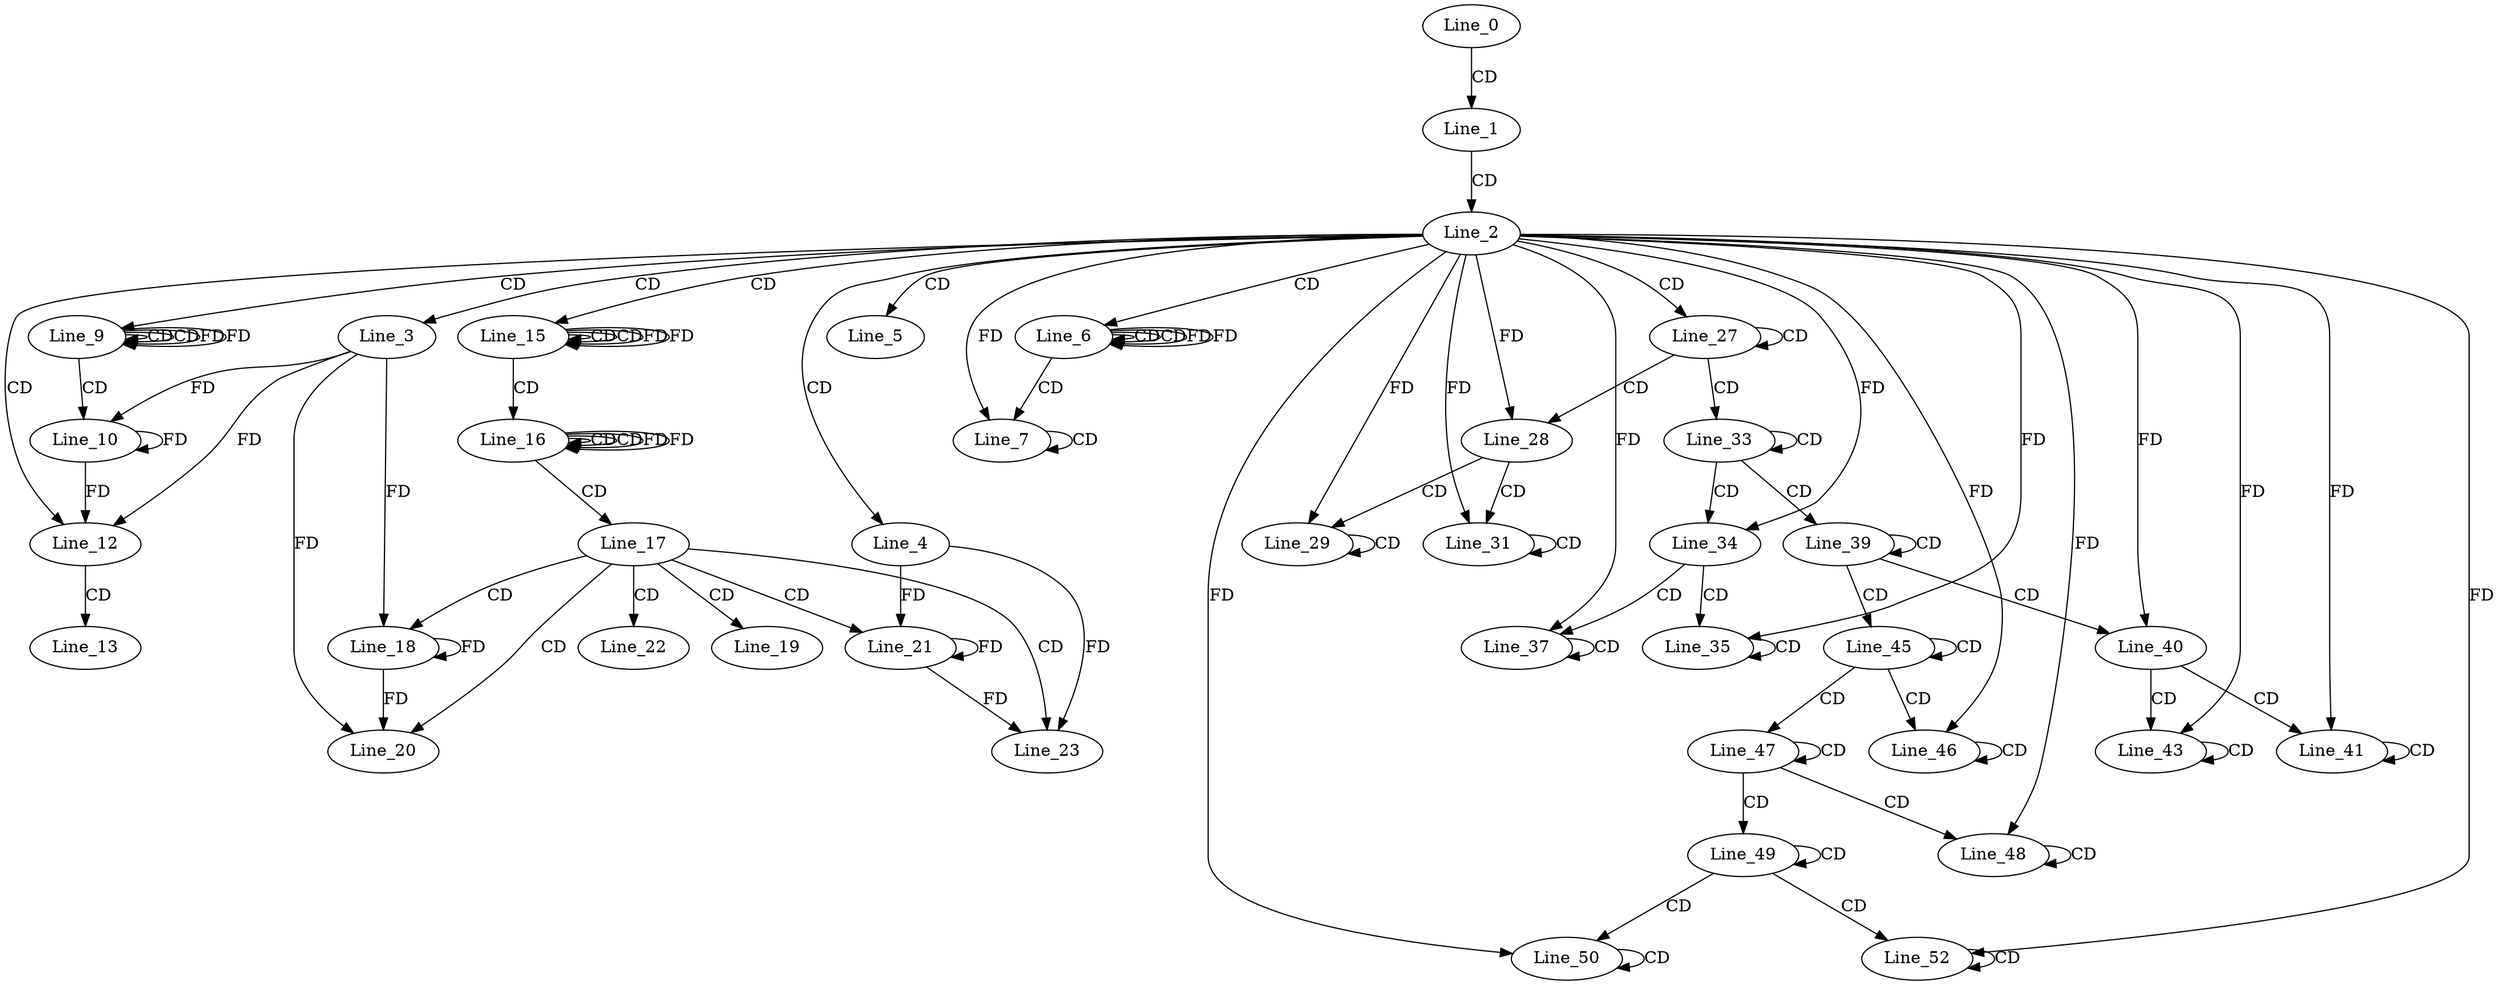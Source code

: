 digraph G {
  Line_0;
  Line_1;
  Line_2;
  Line_3;
  Line_4;
  Line_5;
  Line_6;
  Line_6;
  Line_6;
  Line_7;
  Line_7;
  Line_9;
  Line_9;
  Line_9;
  Line_10;
  Line_12;
  Line_13;
  Line_15;
  Line_15;
  Line_15;
  Line_16;
  Line_16;
  Line_16;
  Line_17;
  Line_18;
  Line_19;
  Line_20;
  Line_21;
  Line_22;
  Line_23;
  Line_27;
  Line_27;
  Line_28;
  Line_28;
  Line_29;
  Line_29;
  Line_29;
  Line_31;
  Line_31;
  Line_31;
  Line_33;
  Line_33;
  Line_34;
  Line_34;
  Line_35;
  Line_35;
  Line_35;
  Line_37;
  Line_37;
  Line_37;
  Line_39;
  Line_39;
  Line_40;
  Line_40;
  Line_41;
  Line_41;
  Line_41;
  Line_43;
  Line_43;
  Line_43;
  Line_45;
  Line_45;
  Line_46;
  Line_46;
  Line_46;
  Line_47;
  Line_47;
  Line_48;
  Line_48;
  Line_48;
  Line_49;
  Line_49;
  Line_50;
  Line_50;
  Line_50;
  Line_52;
  Line_52;
  Line_52;
  Line_0 -> Line_1 [ label="CD" ];
  Line_1 -> Line_2 [ label="CD" ];
  Line_2 -> Line_3 [ label="CD" ];
  Line_2 -> Line_4 [ label="CD" ];
  Line_2 -> Line_5 [ label="CD" ];
  Line_2 -> Line_6 [ label="CD" ];
  Line_6 -> Line_6 [ label="CD" ];
  Line_6 -> Line_6 [ label="CD" ];
  Line_6 -> Line_6 [ label="FD" ];
  Line_6 -> Line_7 [ label="CD" ];
  Line_7 -> Line_7 [ label="CD" ];
  Line_2 -> Line_7 [ label="FD" ];
  Line_2 -> Line_9 [ label="CD" ];
  Line_9 -> Line_9 [ label="CD" ];
  Line_9 -> Line_9 [ label="CD" ];
  Line_9 -> Line_9 [ label="FD" ];
  Line_9 -> Line_10 [ label="CD" ];
  Line_10 -> Line_10 [ label="FD" ];
  Line_3 -> Line_10 [ label="FD" ];
  Line_2 -> Line_12 [ label="CD" ];
  Line_10 -> Line_12 [ label="FD" ];
  Line_3 -> Line_12 [ label="FD" ];
  Line_12 -> Line_13 [ label="CD" ];
  Line_2 -> Line_15 [ label="CD" ];
  Line_15 -> Line_15 [ label="CD" ];
  Line_15 -> Line_15 [ label="CD" ];
  Line_15 -> Line_15 [ label="FD" ];
  Line_15 -> Line_16 [ label="CD" ];
  Line_16 -> Line_16 [ label="CD" ];
  Line_16 -> Line_16 [ label="CD" ];
  Line_16 -> Line_16 [ label="FD" ];
  Line_16 -> Line_17 [ label="CD" ];
  Line_17 -> Line_18 [ label="CD" ];
  Line_18 -> Line_18 [ label="FD" ];
  Line_3 -> Line_18 [ label="FD" ];
  Line_17 -> Line_19 [ label="CD" ];
  Line_17 -> Line_20 [ label="CD" ];
  Line_18 -> Line_20 [ label="FD" ];
  Line_3 -> Line_20 [ label="FD" ];
  Line_17 -> Line_21 [ label="CD" ];
  Line_21 -> Line_21 [ label="FD" ];
  Line_4 -> Line_21 [ label="FD" ];
  Line_17 -> Line_22 [ label="CD" ];
  Line_17 -> Line_23 [ label="CD" ];
  Line_21 -> Line_23 [ label="FD" ];
  Line_4 -> Line_23 [ label="FD" ];
  Line_2 -> Line_27 [ label="CD" ];
  Line_27 -> Line_27 [ label="CD" ];
  Line_27 -> Line_28 [ label="CD" ];
  Line_2 -> Line_28 [ label="FD" ];
  Line_28 -> Line_29 [ label="CD" ];
  Line_29 -> Line_29 [ label="CD" ];
  Line_2 -> Line_29 [ label="FD" ];
  Line_28 -> Line_31 [ label="CD" ];
  Line_31 -> Line_31 [ label="CD" ];
  Line_2 -> Line_31 [ label="FD" ];
  Line_27 -> Line_33 [ label="CD" ];
  Line_33 -> Line_33 [ label="CD" ];
  Line_33 -> Line_34 [ label="CD" ];
  Line_2 -> Line_34 [ label="FD" ];
  Line_34 -> Line_35 [ label="CD" ];
  Line_35 -> Line_35 [ label="CD" ];
  Line_2 -> Line_35 [ label="FD" ];
  Line_34 -> Line_37 [ label="CD" ];
  Line_37 -> Line_37 [ label="CD" ];
  Line_2 -> Line_37 [ label="FD" ];
  Line_33 -> Line_39 [ label="CD" ];
  Line_39 -> Line_39 [ label="CD" ];
  Line_39 -> Line_40 [ label="CD" ];
  Line_2 -> Line_40 [ label="FD" ];
  Line_40 -> Line_41 [ label="CD" ];
  Line_41 -> Line_41 [ label="CD" ];
  Line_2 -> Line_41 [ label="FD" ];
  Line_40 -> Line_43 [ label="CD" ];
  Line_43 -> Line_43 [ label="CD" ];
  Line_2 -> Line_43 [ label="FD" ];
  Line_39 -> Line_45 [ label="CD" ];
  Line_45 -> Line_45 [ label="CD" ];
  Line_45 -> Line_46 [ label="CD" ];
  Line_46 -> Line_46 [ label="CD" ];
  Line_2 -> Line_46 [ label="FD" ];
  Line_45 -> Line_47 [ label="CD" ];
  Line_47 -> Line_47 [ label="CD" ];
  Line_47 -> Line_48 [ label="CD" ];
  Line_48 -> Line_48 [ label="CD" ];
  Line_2 -> Line_48 [ label="FD" ];
  Line_47 -> Line_49 [ label="CD" ];
  Line_49 -> Line_49 [ label="CD" ];
  Line_49 -> Line_50 [ label="CD" ];
  Line_50 -> Line_50 [ label="CD" ];
  Line_2 -> Line_50 [ label="FD" ];
  Line_49 -> Line_52 [ label="CD" ];
  Line_52 -> Line_52 [ label="CD" ];
  Line_2 -> Line_52 [ label="FD" ];
  Line_6 -> Line_6 [ label="FD" ];
  Line_9 -> Line_9 [ label="FD" ];
  Line_15 -> Line_15 [ label="FD" ];
  Line_16 -> Line_16 [ label="FD" ];
}
